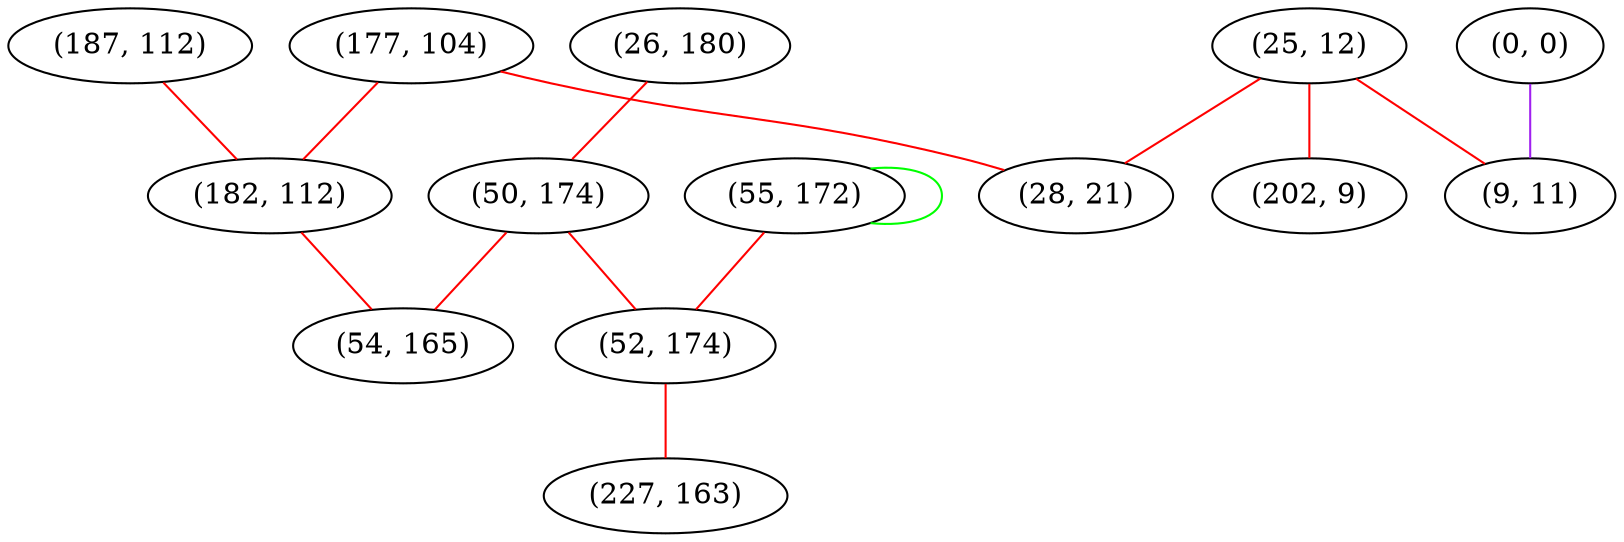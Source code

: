 graph "" {
"(187, 112)";
"(177, 104)";
"(0, 0)";
"(26, 180)";
"(50, 174)";
"(182, 112)";
"(25, 12)";
"(28, 21)";
"(9, 11)";
"(54, 165)";
"(55, 172)";
"(52, 174)";
"(202, 9)";
"(227, 163)";
"(187, 112)" -- "(182, 112)"  [color=red, key=0, weight=1];
"(177, 104)" -- "(28, 21)"  [color=red, key=0, weight=1];
"(177, 104)" -- "(182, 112)"  [color=red, key=0, weight=1];
"(0, 0)" -- "(9, 11)"  [color=purple, key=0, weight=4];
"(26, 180)" -- "(50, 174)"  [color=red, key=0, weight=1];
"(50, 174)" -- "(54, 165)"  [color=red, key=0, weight=1];
"(50, 174)" -- "(52, 174)"  [color=red, key=0, weight=1];
"(182, 112)" -- "(54, 165)"  [color=red, key=0, weight=1];
"(25, 12)" -- "(28, 21)"  [color=red, key=0, weight=1];
"(25, 12)" -- "(9, 11)"  [color=red, key=0, weight=1];
"(25, 12)" -- "(202, 9)"  [color=red, key=0, weight=1];
"(55, 172)" -- "(55, 172)"  [color=green, key=0, weight=2];
"(55, 172)" -- "(52, 174)"  [color=red, key=0, weight=1];
"(52, 174)" -- "(227, 163)"  [color=red, key=0, weight=1];
}
